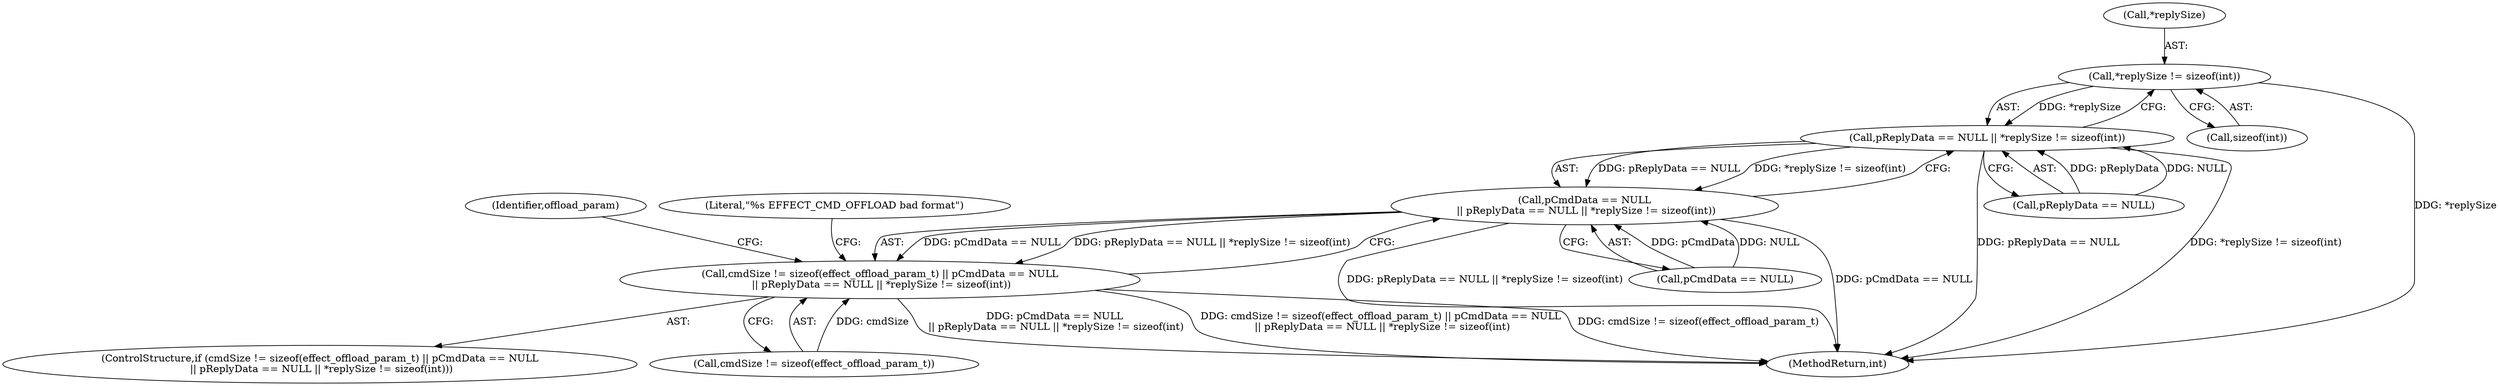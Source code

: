 digraph "0_Android_073a80800f341325932c66818ce4302b312909a4@API" {
"1000603" [label="(Call,*replySize != sizeof(int))"];
"1000599" [label="(Call,pReplyData == NULL || *replySize != sizeof(int))"];
"1000595" [label="(Call,pCmdData == NULL\n || pReplyData == NULL || *replySize != sizeof(int))"];
"1000590" [label="(Call,cmdSize != sizeof(effect_offload_param_t) || pCmdData == NULL\n || pReplyData == NULL || *replySize != sizeof(int))"];
"1000600" [label="(Call,pReplyData == NULL)"];
"1000619" [label="(Identifier,offload_param)"];
"1000610" [label="(Literal,\"%s EFFECT_CMD_OFFLOAD bad format\")"];
"1000589" [label="(ControlStructure,if (cmdSize != sizeof(effect_offload_param_t) || pCmdData == NULL\n || pReplyData == NULL || *replySize != sizeof(int)))"];
"1000599" [label="(Call,pReplyData == NULL || *replySize != sizeof(int))"];
"1000606" [label="(Call,sizeof(int))"];
"1000604" [label="(Call,*replySize)"];
"1000603" [label="(Call,*replySize != sizeof(int))"];
"1000591" [label="(Call,cmdSize != sizeof(effect_offload_param_t))"];
"1000596" [label="(Call,pCmdData == NULL)"];
"1000725" [label="(MethodReturn,int)"];
"1000595" [label="(Call,pCmdData == NULL\n || pReplyData == NULL || *replySize != sizeof(int))"];
"1000590" [label="(Call,cmdSize != sizeof(effect_offload_param_t) || pCmdData == NULL\n || pReplyData == NULL || *replySize != sizeof(int))"];
"1000603" -> "1000599"  [label="AST: "];
"1000603" -> "1000606"  [label="CFG: "];
"1000604" -> "1000603"  [label="AST: "];
"1000606" -> "1000603"  [label="AST: "];
"1000599" -> "1000603"  [label="CFG: "];
"1000603" -> "1000725"  [label="DDG: *replySize"];
"1000603" -> "1000599"  [label="DDG: *replySize"];
"1000599" -> "1000595"  [label="AST: "];
"1000599" -> "1000600"  [label="CFG: "];
"1000600" -> "1000599"  [label="AST: "];
"1000595" -> "1000599"  [label="CFG: "];
"1000599" -> "1000725"  [label="DDG: pReplyData == NULL"];
"1000599" -> "1000725"  [label="DDG: *replySize != sizeof(int)"];
"1000599" -> "1000595"  [label="DDG: pReplyData == NULL"];
"1000599" -> "1000595"  [label="DDG: *replySize != sizeof(int)"];
"1000600" -> "1000599"  [label="DDG: pReplyData"];
"1000600" -> "1000599"  [label="DDG: NULL"];
"1000595" -> "1000590"  [label="AST: "];
"1000595" -> "1000596"  [label="CFG: "];
"1000596" -> "1000595"  [label="AST: "];
"1000590" -> "1000595"  [label="CFG: "];
"1000595" -> "1000725"  [label="DDG: pReplyData == NULL || *replySize != sizeof(int)"];
"1000595" -> "1000725"  [label="DDG: pCmdData == NULL"];
"1000595" -> "1000590"  [label="DDG: pCmdData == NULL"];
"1000595" -> "1000590"  [label="DDG: pReplyData == NULL || *replySize != sizeof(int)"];
"1000596" -> "1000595"  [label="DDG: pCmdData"];
"1000596" -> "1000595"  [label="DDG: NULL"];
"1000590" -> "1000589"  [label="AST: "];
"1000590" -> "1000591"  [label="CFG: "];
"1000591" -> "1000590"  [label="AST: "];
"1000610" -> "1000590"  [label="CFG: "];
"1000619" -> "1000590"  [label="CFG: "];
"1000590" -> "1000725"  [label="DDG: pCmdData == NULL\n || pReplyData == NULL || *replySize != sizeof(int)"];
"1000590" -> "1000725"  [label="DDG: cmdSize != sizeof(effect_offload_param_t) || pCmdData == NULL\n || pReplyData == NULL || *replySize != sizeof(int)"];
"1000590" -> "1000725"  [label="DDG: cmdSize != sizeof(effect_offload_param_t)"];
"1000591" -> "1000590"  [label="DDG: cmdSize"];
}
